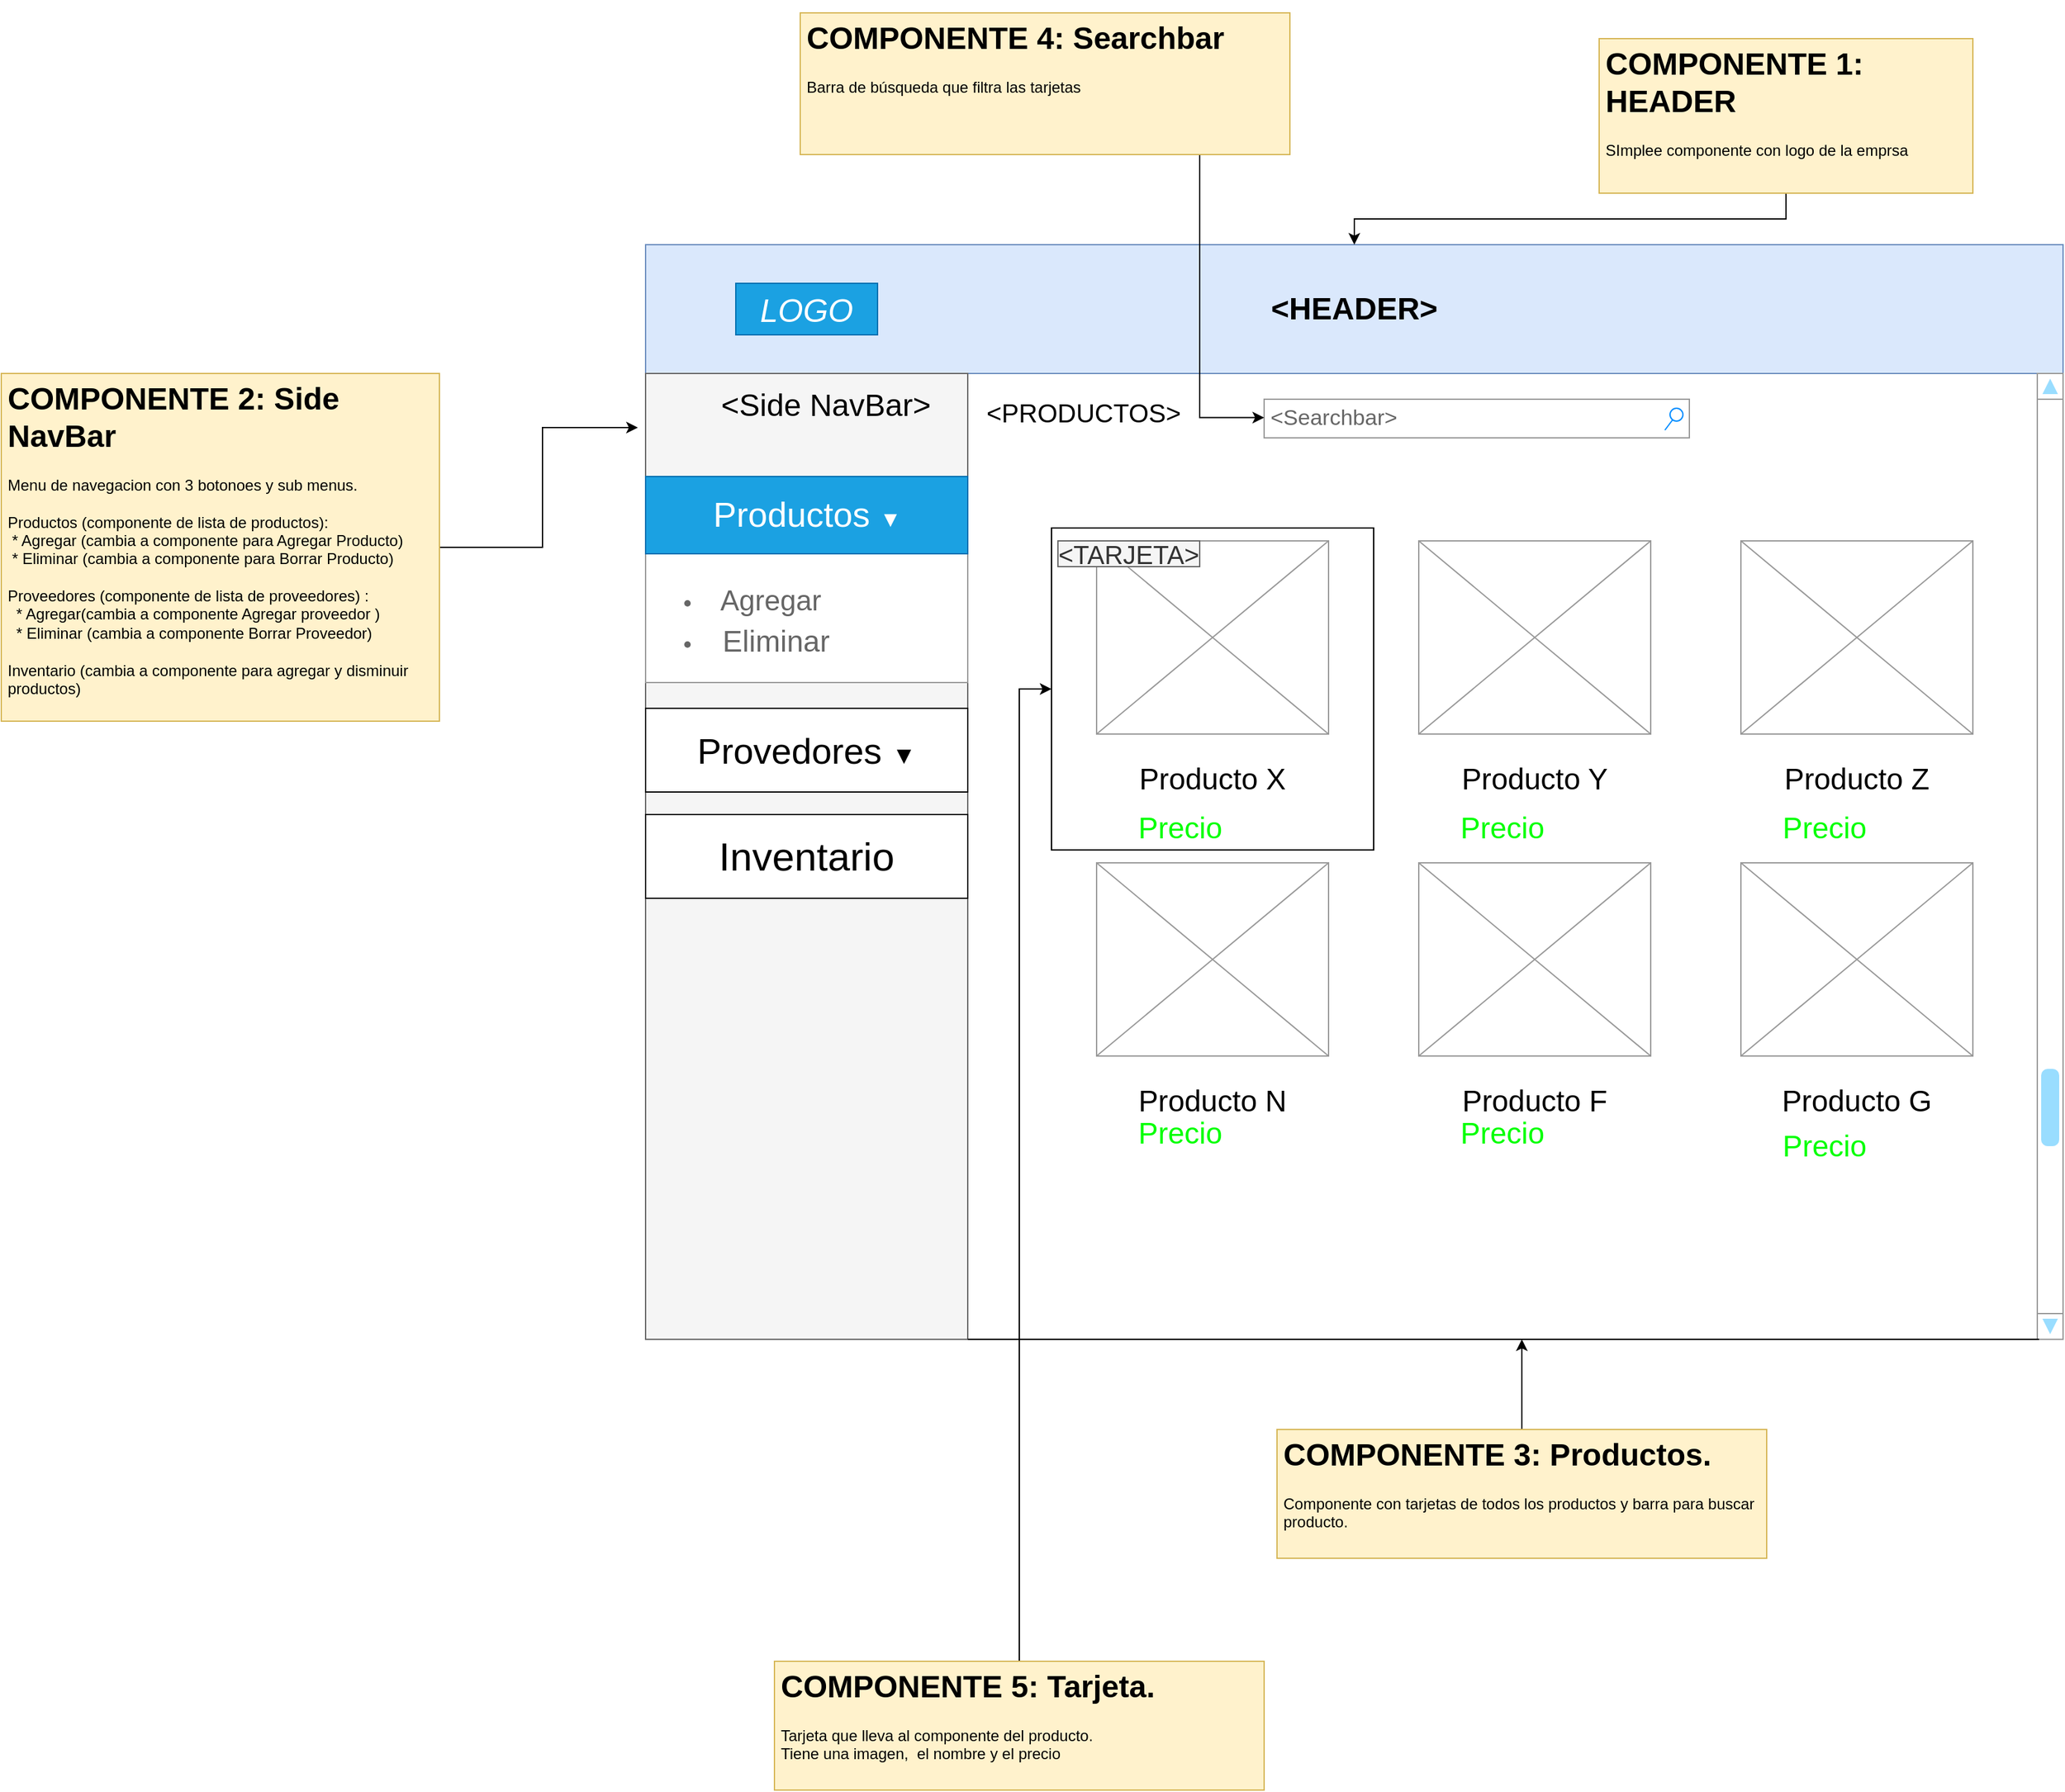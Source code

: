 <mxfile version="13.8.1" type="github">
  <diagram name="Page-1" id="2cc2dc42-3aac-f2a9-1cec-7a8b7cbee084">
    <mxGraphModel dx="2836" dy="1886" grid="1" gridSize="10" guides="1" tooltips="1" connect="1" arrows="1" fold="1" page="1" pageScale="1" pageWidth="1100" pageHeight="850" background="#ffffff" math="0" shadow="0">
      <root>
        <mxCell id="0" />
        <mxCell id="1" parent="0" />
        <mxCell id="gnUpR34HaUDO5HWtFXPL-53" value="" style="whiteSpace=wrap;html=1;aspect=fixed;" parent="1" vertex="1">
          <mxGeometry x="315" y="220" width="250" height="250" as="geometry" />
        </mxCell>
        <mxCell id="gnUpR34HaUDO5HWtFXPL-5" value="&lt;h1&gt;&amp;lt;HEADER&amp;gt;&lt;br&gt;&lt;/h1&gt;" style="rounded=0;whiteSpace=wrap;html=1;fillColor=#dae8fc;strokeColor=#6c8ebf;" parent="1" vertex="1">
          <mxGeometry width="1100" height="100" as="geometry" />
        </mxCell>
        <mxCell id="gnUpR34HaUDO5HWtFXPL-6" value="" style="rounded=0;whiteSpace=wrap;html=1;fillColor=#f5f5f5;strokeColor=#666666;fontColor=#333333;" parent="1" vertex="1">
          <mxGeometry y="100" width="250" height="750" as="geometry" />
        </mxCell>
        <mxCell id="gnUpR34HaUDO5HWtFXPL-7" value="&lt;font style=&quot;font-size: 24px&quot;&gt;&amp;lt;Side NavBar&amp;gt;&lt;/font&gt;" style="text;html=1;strokeColor=none;fillColor=none;align=center;verticalAlign=middle;whiteSpace=wrap;rounded=0;" parent="1" vertex="1">
          <mxGeometry x="50" y="110" width="180" height="30" as="geometry" />
        </mxCell>
        <mxCell id="gnUpR34HaUDO5HWtFXPL-8" value="&lt;i&gt;&lt;font style=&quot;font-size: 25px&quot;&gt;LOGO&lt;/font&gt;&lt;/i&gt;" style="text;html=1;strokeColor=#006EAF;fillColor=#1ba1e2;align=center;verticalAlign=middle;whiteSpace=wrap;rounded=0;fontColor=#ffffff;" parent="1" vertex="1">
          <mxGeometry x="70" y="30" width="110" height="40" as="geometry" />
        </mxCell>
        <mxCell id="gnUpR34HaUDO5HWtFXPL-12" value="" style="strokeWidth=1;shadow=0;dashed=0;align=center;html=1;shape=mxgraph.mockup.forms.rrect;rSize=0;strokeColor=#999999;fillColor=#ffffff;" parent="1" vertex="1">
          <mxGeometry y="180" width="250" height="160" as="geometry" />
        </mxCell>
        <mxCell id="gnUpR34HaUDO5HWtFXPL-13" value="&lt;font style=&quot;font-size: 27px&quot;&gt;Productos &lt;/font&gt;▼" style="strokeWidth=1;shadow=0;dashed=0;align=center;html=1;shape=mxgraph.mockup.forms.rrect;rSize=0;strokeColor=#006EAF;fontSize=17;fillColor=#1ba1e2;resizeWidth=1;fontColor=#ffffff;" parent="gnUpR34HaUDO5HWtFXPL-12" vertex="1">
          <mxGeometry width="250" height="60" relative="1" as="geometry">
            <mxPoint as="offset" />
          </mxGeometry>
        </mxCell>
        <mxCell id="gnUpR34HaUDO5HWtFXPL-18" value="&lt;ul&gt;&lt;li&gt;&lt;font style=&quot;font-size: 22px&quot;&gt;&amp;nbsp; Agregar&lt;br&gt;&lt;/font&gt;&lt;/li&gt;&lt;/ul&gt;" style="strokeWidth=1;shadow=0;dashed=0;align=center;html=1;shape=mxgraph.mockup.forms.anchor;fontSize=17;fontColor=#666666;align=left;spacingLeft=5;resizeWidth=1;" parent="gnUpR34HaUDO5HWtFXPL-12" vertex="1">
          <mxGeometry y="80.606" width="250" height="33.684" as="geometry" />
        </mxCell>
        <mxCell id="gnUpR34HaUDO5HWtFXPL-20" value="&lt;ul&gt;&lt;li&gt;&lt;font style=&quot;font-size: 23px&quot;&gt;&amp;nbsp; Eliminar&lt;/font&gt;&lt;/li&gt;&lt;/ul&gt;" style="strokeWidth=1;shadow=0;dashed=0;align=center;html=1;shape=mxgraph.mockup.forms.anchor;fontSize=17;fontColor=#666666;align=left;spacingLeft=5;resizeWidth=1;" parent="gnUpR34HaUDO5HWtFXPL-12" vertex="1">
          <mxGeometry y="114.291" width="250" height="28.235" as="geometry" />
        </mxCell>
        <mxCell id="gnUpR34HaUDO5HWtFXPL-22" value="&amp;lt;Searchbar&amp;gt;" style="strokeWidth=1;shadow=0;dashed=0;align=center;html=1;shape=mxgraph.mockup.forms.searchBox;strokeColor=#999999;mainText=;strokeColor2=#008cff;fontColor=#666666;fontSize=17;align=left;spacingLeft=3;" parent="1" vertex="1">
          <mxGeometry x="480" y="120" width="330" height="30" as="geometry" />
        </mxCell>
        <mxCell id="gnUpR34HaUDO5HWtFXPL-23" value="" style="verticalLabelPosition=bottom;shadow=0;dashed=0;align=center;html=1;verticalAlign=top;strokeWidth=1;shape=mxgraph.mockup.graphics.simpleIcon;strokeColor=#999999;" parent="1" vertex="1">
          <mxGeometry x="350" y="230" width="180" height="150" as="geometry" />
        </mxCell>
        <mxCell id="gnUpR34HaUDO5HWtFXPL-24" value="&lt;font style=&quot;font-size: 23px&quot;&gt;Producto X&lt;/font&gt;" style="text;html=1;strokeColor=none;fillColor=none;align=center;verticalAlign=middle;whiteSpace=wrap;rounded=0;" parent="1" vertex="1">
          <mxGeometry x="370" y="405" width="140" height="20" as="geometry" />
        </mxCell>
        <mxCell id="gnUpR34HaUDO5HWtFXPL-25" value="" style="verticalLabelPosition=bottom;shadow=0;dashed=0;align=center;html=1;verticalAlign=top;strokeWidth=1;shape=mxgraph.mockup.graphics.simpleIcon;strokeColor=#999999;" parent="1" vertex="1">
          <mxGeometry x="600" y="230" width="180" height="150" as="geometry" />
        </mxCell>
        <mxCell id="gnUpR34HaUDO5HWtFXPL-26" value="&lt;font style=&quot;font-size: 23px&quot;&gt;Producto Y&lt;br&gt;&lt;/font&gt;" style="text;html=1;strokeColor=none;fillColor=none;align=center;verticalAlign=middle;whiteSpace=wrap;rounded=0;" parent="1" vertex="1">
          <mxGeometry x="620" y="405" width="140" height="20" as="geometry" />
        </mxCell>
        <mxCell id="gnUpR34HaUDO5HWtFXPL-27" value="" style="verticalLabelPosition=bottom;shadow=0;dashed=0;align=center;html=1;verticalAlign=top;strokeWidth=1;shape=mxgraph.mockup.graphics.simpleIcon;strokeColor=#999999;" parent="1" vertex="1">
          <mxGeometry x="850" y="230" width="180" height="150" as="geometry" />
        </mxCell>
        <mxCell id="gnUpR34HaUDO5HWtFXPL-28" value="&lt;font style=&quot;font-size: 23px&quot;&gt;Producto Z&lt;br&gt;&lt;/font&gt;" style="text;html=1;strokeColor=none;fillColor=none;align=center;verticalAlign=middle;whiteSpace=wrap;rounded=0;" parent="1" vertex="1">
          <mxGeometry x="870" y="405" width="140" height="20" as="geometry" />
        </mxCell>
        <mxCell id="gnUpR34HaUDO5HWtFXPL-29" value="" style="verticalLabelPosition=bottom;shadow=0;dashed=0;align=center;html=1;verticalAlign=top;strokeWidth=1;shape=mxgraph.mockup.graphics.simpleIcon;strokeColor=#999999;" parent="1" vertex="1">
          <mxGeometry x="350" y="480" width="180" height="150" as="geometry" />
        </mxCell>
        <mxCell id="gnUpR34HaUDO5HWtFXPL-30" value="&lt;font style=&quot;font-size: 23px&quot;&gt;Producto N&lt;/font&gt;" style="text;html=1;strokeColor=none;fillColor=none;align=center;verticalAlign=middle;whiteSpace=wrap;rounded=0;" parent="1" vertex="1">
          <mxGeometry x="370" y="655" width="140" height="20" as="geometry" />
        </mxCell>
        <mxCell id="gnUpR34HaUDO5HWtFXPL-31" value="" style="verticalLabelPosition=bottom;shadow=0;dashed=0;align=center;html=1;verticalAlign=top;strokeWidth=1;shape=mxgraph.mockup.graphics.simpleIcon;strokeColor=#999999;" parent="1" vertex="1">
          <mxGeometry x="600" y="480" width="180" height="150" as="geometry" />
        </mxCell>
        <mxCell id="gnUpR34HaUDO5HWtFXPL-32" value="&lt;font style=&quot;font-size: 23px&quot;&gt;Producto F&lt;/font&gt;" style="text;html=1;strokeColor=none;fillColor=none;align=center;verticalAlign=middle;whiteSpace=wrap;rounded=0;" parent="1" vertex="1">
          <mxGeometry x="620" y="655" width="140" height="20" as="geometry" />
        </mxCell>
        <mxCell id="gnUpR34HaUDO5HWtFXPL-33" value="" style="verticalLabelPosition=bottom;shadow=0;dashed=0;align=center;html=1;verticalAlign=top;strokeWidth=1;shape=mxgraph.mockup.graphics.simpleIcon;strokeColor=#999999;" parent="1" vertex="1">
          <mxGeometry x="850" y="480" width="180" height="150" as="geometry" />
        </mxCell>
        <mxCell id="gnUpR34HaUDO5HWtFXPL-34" value="&lt;font style=&quot;font-size: 23px&quot;&gt;Producto G&lt;br&gt;&lt;/font&gt;" style="text;html=1;strokeColor=none;fillColor=none;align=center;verticalAlign=middle;whiteSpace=wrap;rounded=0;" parent="1" vertex="1">
          <mxGeometry x="870" y="655" width="140" height="20" as="geometry" />
        </mxCell>
        <mxCell id="gnUpR34HaUDO5HWtFXPL-35" value="" style="verticalLabelPosition=bottom;shadow=0;dashed=0;align=center;html=1;verticalAlign=top;strokeWidth=1;shape=mxgraph.mockup.navigation.scrollBar;strokeColor=#999999;barPos=20;fillColor2=#99ddff;strokeColor2=none;direction=north;" parent="1" vertex="1">
          <mxGeometry x="1080" y="100" width="20" height="750" as="geometry" />
        </mxCell>
        <mxCell id="gnUpR34HaUDO5HWtFXPL-43" value="&lt;font style=&quot;font-size: 28px&quot;&gt;Provedores &lt;/font&gt;&lt;font style=&quot;font-size: 19px&quot;&gt;▼&lt;/font&gt;" style="rounded=0;whiteSpace=wrap;html=1;" parent="1" vertex="1">
          <mxGeometry y="360" width="250" height="65" as="geometry" />
        </mxCell>
        <mxCell id="gnUpR34HaUDO5HWtFXPL-44" value="&lt;font style=&quot;font-size: 31px&quot;&gt;Inventario&lt;/font&gt;" style="rounded=0;whiteSpace=wrap;html=1;" parent="1" vertex="1">
          <mxGeometry y="442.5" width="250" height="65" as="geometry" />
        </mxCell>
        <mxCell id="gnUpR34HaUDO5HWtFXPL-45" value="&lt;font style=&quot;font-size: 23px&quot; color=&quot;#00FF00&quot;&gt;Precio&lt;/font&gt;" style="text;html=1;strokeColor=none;fillColor=none;align=center;verticalAlign=middle;whiteSpace=wrap;rounded=0;" parent="1" vertex="1">
          <mxGeometry x="380" y="442.5" width="70" height="20" as="geometry" />
        </mxCell>
        <mxCell id="gnUpR34HaUDO5HWtFXPL-47" value="&lt;font style=&quot;font-size: 23px&quot; color=&quot;#00FF00&quot;&gt;Precio&lt;/font&gt;" style="text;html=1;strokeColor=none;fillColor=none;align=center;verticalAlign=middle;whiteSpace=wrap;rounded=0;" parent="1" vertex="1">
          <mxGeometry x="630" y="442.5" width="70" height="20" as="geometry" />
        </mxCell>
        <mxCell id="gnUpR34HaUDO5HWtFXPL-48" value="&lt;font style=&quot;font-size: 23px&quot; color=&quot;#00FF00&quot;&gt;Precio&lt;/font&gt;" style="text;html=1;strokeColor=none;fillColor=none;align=center;verticalAlign=middle;whiteSpace=wrap;rounded=0;" parent="1" vertex="1">
          <mxGeometry x="880" y="442.5" width="70" height="20" as="geometry" />
        </mxCell>
        <mxCell id="gnUpR34HaUDO5HWtFXPL-49" value="&lt;font style=&quot;font-size: 23px&quot; color=&quot;#00FF00&quot;&gt;Precio&lt;/font&gt;" style="text;html=1;strokeColor=none;fillColor=none;align=center;verticalAlign=middle;whiteSpace=wrap;rounded=0;" parent="1" vertex="1">
          <mxGeometry x="380" y="680" width="70" height="20" as="geometry" />
        </mxCell>
        <mxCell id="gnUpR34HaUDO5HWtFXPL-50" value="&lt;font style=&quot;font-size: 23px&quot; color=&quot;#00FF00&quot;&gt;Precio&lt;/font&gt;" style="text;html=1;strokeColor=none;fillColor=none;align=center;verticalAlign=middle;whiteSpace=wrap;rounded=0;" parent="1" vertex="1">
          <mxGeometry x="630" y="680" width="70" height="20" as="geometry" />
        </mxCell>
        <mxCell id="gnUpR34HaUDO5HWtFXPL-51" value="&lt;font style=&quot;font-size: 23px&quot; color=&quot;#00FF00&quot;&gt;Precio&lt;/font&gt;" style="text;html=1;strokeColor=none;fillColor=none;align=center;verticalAlign=middle;whiteSpace=wrap;rounded=0;" parent="1" vertex="1">
          <mxGeometry x="880" y="690" width="70" height="20" as="geometry" />
        </mxCell>
        <mxCell id="gnUpR34HaUDO5HWtFXPL-55" style="edgeStyle=orthogonalEdgeStyle;rounded=0;orthogonalLoop=1;jettySize=auto;html=1;" parent="1" source="gnUpR34HaUDO5HWtFXPL-54" target="gnUpR34HaUDO5HWtFXPL-5" edge="1">
          <mxGeometry relative="1" as="geometry" />
        </mxCell>
        <mxCell id="gnUpR34HaUDO5HWtFXPL-54" value="&lt;h1&gt;COMPONENTE 1: HEADER&lt;br&gt;&lt;/h1&gt;SImplee componente con logo de la emprsa" style="text;html=1;strokeColor=#d6b656;fillColor=#fff2cc;spacing=5;spacingTop=-20;whiteSpace=wrap;overflow=hidden;rounded=0;" parent="1" vertex="1">
          <mxGeometry x="740" y="-160" width="290" height="120" as="geometry" />
        </mxCell>
        <mxCell id="gnUpR34HaUDO5HWtFXPL-57" style="edgeStyle=orthogonalEdgeStyle;rounded=0;orthogonalLoop=1;jettySize=auto;html=1;entryX=-0.024;entryY=0.056;entryDx=0;entryDy=0;entryPerimeter=0;" parent="1" source="gnUpR34HaUDO5HWtFXPL-56" target="gnUpR34HaUDO5HWtFXPL-6" edge="1">
          <mxGeometry relative="1" as="geometry" />
        </mxCell>
        <mxCell id="gnUpR34HaUDO5HWtFXPL-56" value="&lt;h1&gt;COMPONENTE 2: Side NavBar&lt;br&gt;&lt;/h1&gt;&lt;div&gt;Menu de navegacion con 3 botonoes y sub menus.&lt;/div&gt;&lt;div&gt;&lt;br&gt;&lt;/div&gt;&lt;div&gt;Productos (componente de lista de productos):&lt;/div&gt;&lt;div&gt;&amp;nbsp;* Agregar (cambia a componente para Agregar Producto)&lt;br&gt;&lt;/div&gt;&lt;div&gt;&amp;nbsp;* Eliminar (cambia a componente para Borrar Producto)&lt;/div&gt;&lt;div&gt;&lt;br&gt;&lt;/div&gt;&lt;div&gt;Proveedores (componente de lista de proveedores) :&lt;br&gt;&lt;/div&gt;&lt;div&gt;&amp;nbsp; * Agregar(cambia a componente Agregar proveedor )&lt;/div&gt;&lt;div&gt;&amp;nbsp; * Eliminar (cambia a componente Borrar Proveedor)&lt;/div&gt;&lt;div&gt;&lt;br&gt;&lt;/div&gt;&lt;div&gt;Inventario (cambia a componente para agregar y disminuir productos)&lt;/div&gt;&lt;div&gt;&amp;nbsp;&lt;/div&gt;&lt;div&gt;&lt;br&gt;&lt;/div&gt;&lt;div&gt;&lt;br&gt;&lt;/div&gt;&lt;div&gt;&lt;br&gt;&lt;/div&gt;&lt;div&gt;&amp;nbsp; &lt;br&gt;&lt;/div&gt;&lt;div&gt;&lt;br&gt;&lt;/div&gt;&lt;div&gt;&lt;br&gt;&lt;/div&gt;" style="text;html=1;strokeColor=#d6b656;fillColor=#fff2cc;spacing=5;spacingTop=-20;whiteSpace=wrap;overflow=hidden;rounded=0;" parent="1" vertex="1">
          <mxGeometry x="-500" y="100" width="340" height="270" as="geometry" />
        </mxCell>
        <mxCell id="gnUpR34HaUDO5HWtFXPL-59" value="" style="endArrow=none;html=1;exitX=1;exitY=1;exitDx=0;exitDy=0;entryX=0;entryY=0.07;entryDx=0;entryDy=0;entryPerimeter=0;" parent="1" source="gnUpR34HaUDO5HWtFXPL-6" target="gnUpR34HaUDO5HWtFXPL-35" edge="1">
          <mxGeometry width="50" height="50" relative="1" as="geometry">
            <mxPoint x="280" y="870" as="sourcePoint" />
            <mxPoint x="330" y="820" as="targetPoint" />
          </mxGeometry>
        </mxCell>
        <mxCell id="gnUpR34HaUDO5HWtFXPL-61" style="edgeStyle=orthogonalEdgeStyle;rounded=0;orthogonalLoop=1;jettySize=auto;html=1;" parent="1" source="gnUpR34HaUDO5HWtFXPL-60" edge="1">
          <mxGeometry relative="1" as="geometry">
            <mxPoint x="680" y="850" as="targetPoint" />
          </mxGeometry>
        </mxCell>
        <mxCell id="gnUpR34HaUDO5HWtFXPL-60" value="&lt;h1&gt;COMPONENTE 3: Productos.&lt;/h1&gt;&lt;div&gt;Componente con tarjetas de todos los productos y barra para buscar producto. &lt;br&gt;&lt;/div&gt;&lt;div&gt;&amp;nbsp;&lt;br&gt;&lt;/div&gt;&lt;div&gt;&lt;br&gt;&lt;/div&gt;&lt;div&gt;&lt;br&gt;&lt;/div&gt;&lt;div&gt;&lt;br&gt;&lt;/div&gt;&lt;div&gt;&amp;nbsp; &lt;br&gt;&lt;/div&gt;&lt;div&gt;&lt;br&gt;&lt;/div&gt;&lt;div&gt;&lt;br&gt;&lt;/div&gt;." style="text;html=1;strokeColor=#d6b656;fillColor=#fff2cc;spacing=5;spacingTop=-20;whiteSpace=wrap;overflow=hidden;rounded=0;" parent="1" vertex="1">
          <mxGeometry x="490" y="920" width="380" height="100" as="geometry" />
        </mxCell>
        <mxCell id="gnUpR34HaUDO5HWtFXPL-62" value="&lt;font style=&quot;font-size: 20px&quot;&gt;&amp;lt;PRODUCTOS&amp;gt;&lt;/font&gt;" style="text;html=1;strokeColor=none;fillColor=none;align=center;verticalAlign=middle;whiteSpace=wrap;rounded=0;" parent="1" vertex="1">
          <mxGeometry x="270" y="120" width="140" height="20" as="geometry" />
        </mxCell>
        <mxCell id="gnUpR34HaUDO5HWtFXPL-63" value="&lt;font style=&quot;font-size: 20px&quot;&gt;&amp;lt;&lt;/font&gt;&lt;font style=&quot;font-size: 20px&quot;&gt;&lt;font style=&quot;font-size: 20px&quot;&gt;TARJETA&lt;/font&gt;&amp;gt;&lt;/font&gt;" style="text;html=1;strokeColor=#666666;fillColor=#f5f5f5;align=center;verticalAlign=middle;whiteSpace=wrap;rounded=0;fontColor=#333333;" parent="1" vertex="1">
          <mxGeometry x="320" y="230" width="110" height="20" as="geometry" />
        </mxCell>
        <mxCell id="gnUpR34HaUDO5HWtFXPL-65" style="edgeStyle=orthogonalEdgeStyle;rounded=0;orthogonalLoop=1;jettySize=auto;html=1;entryX=0;entryY=0.5;entryDx=0;entryDy=0;" parent="1" source="gnUpR34HaUDO5HWtFXPL-64" target="gnUpR34HaUDO5HWtFXPL-53" edge="1">
          <mxGeometry relative="1" as="geometry" />
        </mxCell>
        <mxCell id="gnUpR34HaUDO5HWtFXPL-64" value="&lt;h1&gt;COMPONENTE 5: Tarjeta.&lt;/h1&gt;&lt;div&gt;Tarjeta que lleva al componente del producto.&lt;/div&gt;&lt;div&gt;Tiene una imagen,&amp;nbsp; el nombre y el precio&lt;br&gt;&lt;/div&gt;&lt;div&gt;&amp;nbsp;&lt;br&gt;&lt;/div&gt;&lt;div&gt;&lt;br&gt;&lt;/div&gt;&lt;div&gt;&lt;br&gt;&lt;/div&gt;&lt;div&gt;&lt;br&gt;&lt;/div&gt;&lt;div&gt;&amp;nbsp; &lt;br&gt;&lt;/div&gt;&lt;div&gt;&lt;br&gt;&lt;/div&gt;&lt;div&gt;&lt;br&gt;&lt;/div&gt;." style="text;html=1;strokeColor=#d6b656;fillColor=#fff2cc;spacing=5;spacingTop=-20;whiteSpace=wrap;overflow=hidden;rounded=0;" parent="1" vertex="1">
          <mxGeometry x="100" y="1100" width="380" height="100" as="geometry" />
        </mxCell>
        <mxCell id="gnUpR34HaUDO5HWtFXPL-67" style="edgeStyle=orthogonalEdgeStyle;rounded=0;orthogonalLoop=1;jettySize=auto;html=1;entryX=0;entryY=0.476;entryDx=0;entryDy=0;entryPerimeter=0;" parent="1" source="gnUpR34HaUDO5HWtFXPL-66" target="gnUpR34HaUDO5HWtFXPL-22" edge="1">
          <mxGeometry relative="1" as="geometry">
            <Array as="points">
              <mxPoint x="430" y="134" />
            </Array>
          </mxGeometry>
        </mxCell>
        <mxCell id="gnUpR34HaUDO5HWtFXPL-66" value="&lt;h1&gt;COMPONENTE 4: Searchbar&lt;/h1&gt;&lt;div&gt;Barra de búsqueda que filtra las tarjetas&lt;/div&gt;&lt;div&gt;&lt;br&gt;&lt;/div&gt;&lt;div&gt;&amp;nbsp;&lt;br&gt;&lt;/div&gt;&lt;div&gt;&lt;br&gt;&lt;/div&gt;&lt;div&gt;&lt;br&gt;&lt;/div&gt;&lt;div&gt;&lt;br&gt;&lt;/div&gt;&lt;div&gt;&amp;nbsp; &lt;br&gt;&lt;/div&gt;&lt;div&gt;&lt;br&gt;&lt;/div&gt;&lt;div&gt;&lt;br&gt;&lt;/div&gt;." style="text;html=1;strokeColor=#d6b656;fillColor=#fff2cc;spacing=5;spacingTop=-20;whiteSpace=wrap;overflow=hidden;rounded=0;" parent="1" vertex="1">
          <mxGeometry x="120" y="-180" width="380" height="110" as="geometry" />
        </mxCell>
      </root>
    </mxGraphModel>
  </diagram>
</mxfile>
